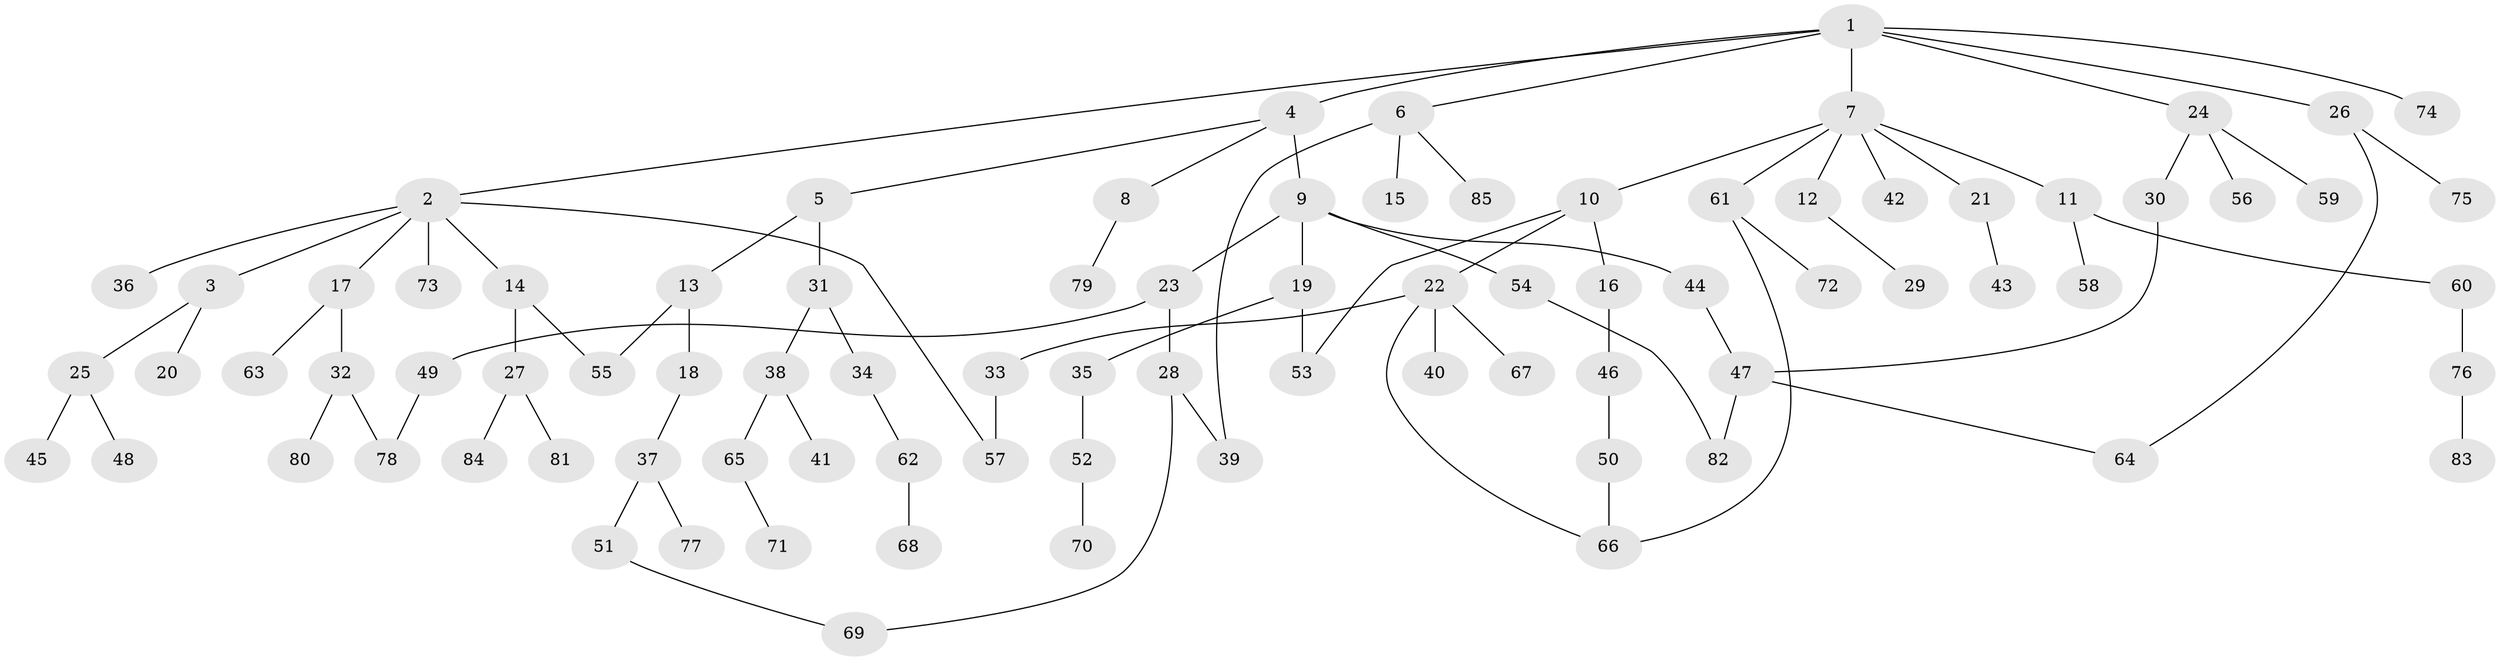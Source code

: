// coarse degree distribution, {9: 0.038461538461538464, 6: 0.038461538461538464, 2: 0.36538461538461536, 5: 0.019230769230769232, 1: 0.34615384615384615, 3: 0.1346153846153846, 4: 0.057692307692307696}
// Generated by graph-tools (version 1.1) at 2025/23/03/03/25 07:23:34]
// undirected, 85 vertices, 95 edges
graph export_dot {
graph [start="1"]
  node [color=gray90,style=filled];
  1;
  2;
  3;
  4;
  5;
  6;
  7;
  8;
  9;
  10;
  11;
  12;
  13;
  14;
  15;
  16;
  17;
  18;
  19;
  20;
  21;
  22;
  23;
  24;
  25;
  26;
  27;
  28;
  29;
  30;
  31;
  32;
  33;
  34;
  35;
  36;
  37;
  38;
  39;
  40;
  41;
  42;
  43;
  44;
  45;
  46;
  47;
  48;
  49;
  50;
  51;
  52;
  53;
  54;
  55;
  56;
  57;
  58;
  59;
  60;
  61;
  62;
  63;
  64;
  65;
  66;
  67;
  68;
  69;
  70;
  71;
  72;
  73;
  74;
  75;
  76;
  77;
  78;
  79;
  80;
  81;
  82;
  83;
  84;
  85;
  1 -- 2;
  1 -- 4;
  1 -- 6;
  1 -- 7;
  1 -- 24;
  1 -- 26;
  1 -- 74;
  2 -- 3;
  2 -- 14;
  2 -- 17;
  2 -- 36;
  2 -- 73;
  2 -- 57;
  3 -- 20;
  3 -- 25;
  4 -- 5;
  4 -- 8;
  4 -- 9;
  5 -- 13;
  5 -- 31;
  6 -- 15;
  6 -- 85;
  6 -- 39;
  7 -- 10;
  7 -- 11;
  7 -- 12;
  7 -- 21;
  7 -- 42;
  7 -- 61;
  8 -- 79;
  9 -- 19;
  9 -- 23;
  9 -- 44;
  9 -- 54;
  10 -- 16;
  10 -- 22;
  10 -- 53;
  11 -- 58;
  11 -- 60;
  12 -- 29;
  13 -- 18;
  13 -- 55;
  14 -- 27;
  14 -- 55;
  16 -- 46;
  17 -- 32;
  17 -- 63;
  18 -- 37;
  19 -- 35;
  19 -- 53;
  21 -- 43;
  22 -- 33;
  22 -- 40;
  22 -- 66;
  22 -- 67;
  23 -- 28;
  23 -- 49;
  24 -- 30;
  24 -- 56;
  24 -- 59;
  25 -- 45;
  25 -- 48;
  26 -- 64;
  26 -- 75;
  27 -- 81;
  27 -- 84;
  28 -- 39;
  28 -- 69;
  30 -- 47;
  31 -- 34;
  31 -- 38;
  32 -- 78;
  32 -- 80;
  33 -- 57;
  34 -- 62;
  35 -- 52;
  37 -- 51;
  37 -- 77;
  38 -- 41;
  38 -- 65;
  44 -- 47;
  46 -- 50;
  47 -- 64;
  47 -- 82;
  49 -- 78;
  50 -- 66;
  51 -- 69;
  52 -- 70;
  54 -- 82;
  60 -- 76;
  61 -- 72;
  61 -- 66;
  62 -- 68;
  65 -- 71;
  76 -- 83;
}
